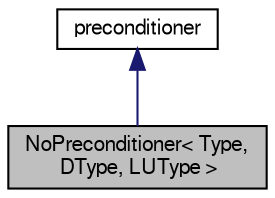digraph "NoPreconditioner&lt; Type, DType, LUType &gt;"
{
  bgcolor="transparent";
  edge [fontname="FreeSans",fontsize="10",labelfontname="FreeSans",labelfontsize="10"];
  node [fontname="FreeSans",fontsize="10",shape=record];
  Node0 [label="NoPreconditioner\< Type,\l DType, LUType \>",height=0.2,width=0.4,color="black", fillcolor="grey75", style="filled", fontcolor="black"];
  Node1 -> Node0 [dir="back",color="midnightblue",fontsize="10",style="solid",fontname="FreeSans"];
  Node1 [label="preconditioner",height=0.2,width=0.4,color="black",URL="$a26802.html",tooltip="Abstract base-class for LduMatrix preconditioners. "];
}
